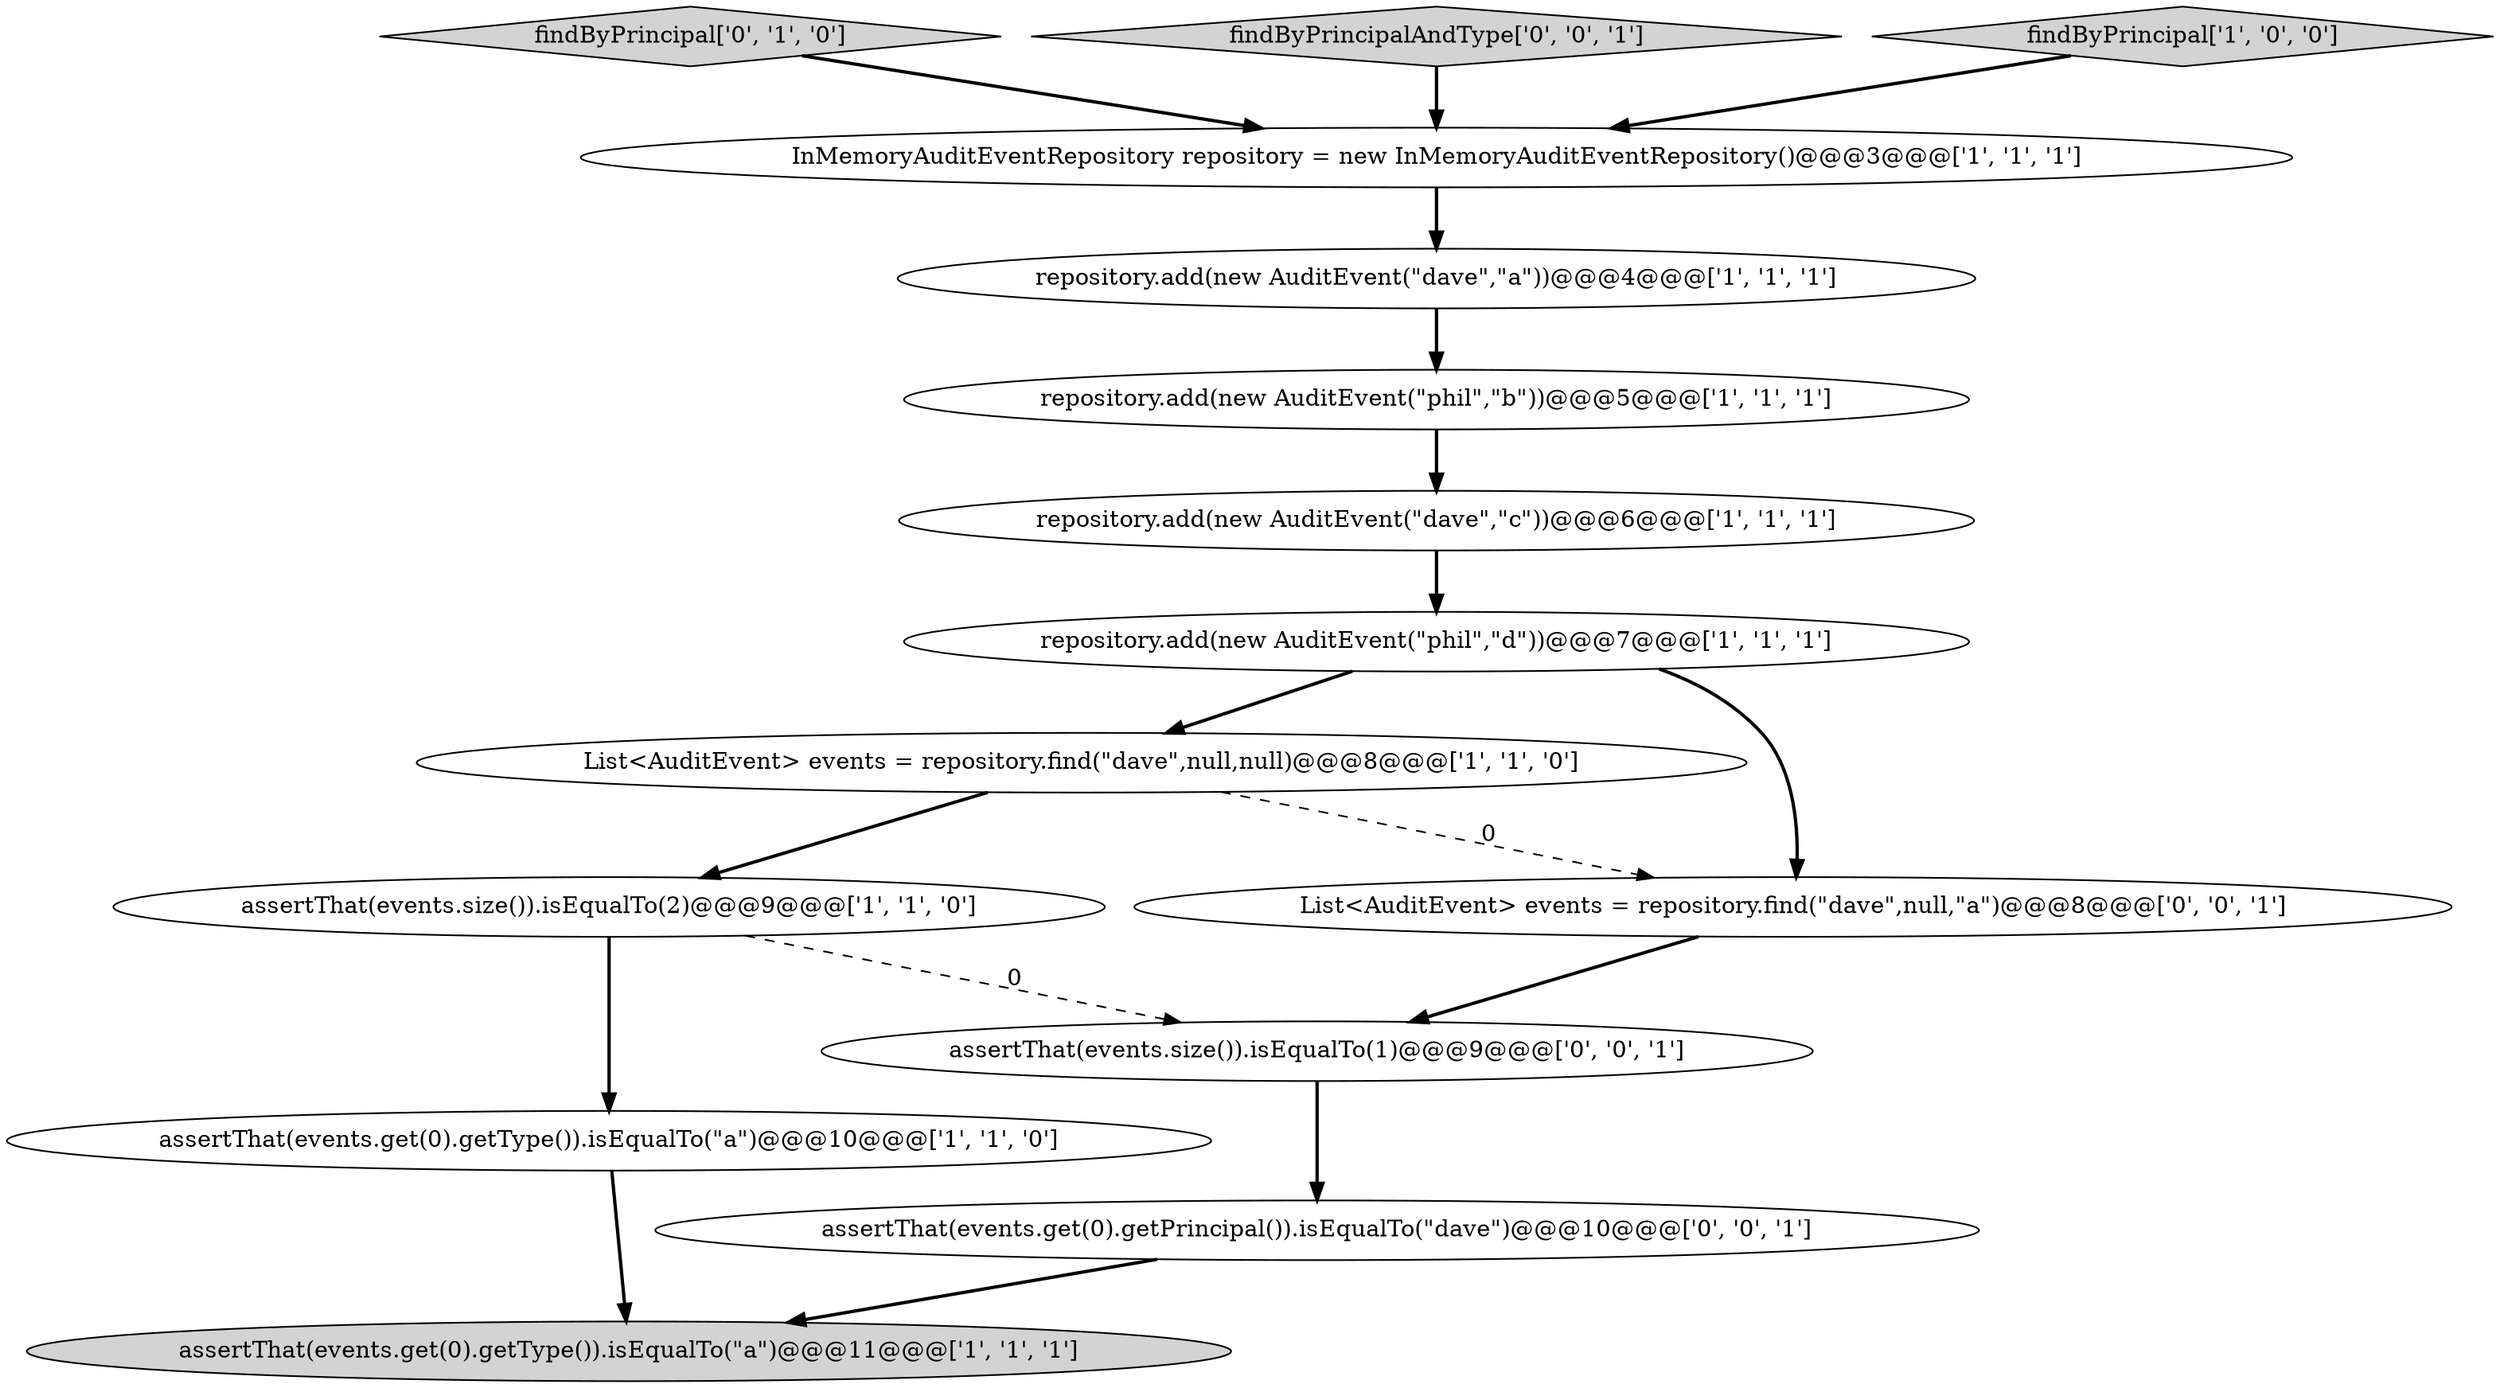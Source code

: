 digraph {
5 [style = filled, label = "InMemoryAuditEventRepository repository = new InMemoryAuditEventRepository()@@@3@@@['1', '1', '1']", fillcolor = white, shape = ellipse image = "AAA0AAABBB1BBB"];
1 [style = filled, label = "assertThat(events.get(0).getType()).isEqualTo(\"a\")@@@11@@@['1', '1', '1']", fillcolor = lightgray, shape = ellipse image = "AAA0AAABBB1BBB"];
13 [style = filled, label = "assertThat(events.get(0).getPrincipal()).isEqualTo(\"dave\")@@@10@@@['0', '0', '1']", fillcolor = white, shape = ellipse image = "AAA0AAABBB3BBB"];
3 [style = filled, label = "repository.add(new AuditEvent(\"dave\",\"c\"))@@@6@@@['1', '1', '1']", fillcolor = white, shape = ellipse image = "AAA0AAABBB1BBB"];
6 [style = filled, label = "List<AuditEvent> events = repository.find(\"dave\",null,null)@@@8@@@['1', '1', '0']", fillcolor = white, shape = ellipse image = "AAA0AAABBB1BBB"];
2 [style = filled, label = "assertThat(events.get(0).getType()).isEqualTo(\"a\")@@@10@@@['1', '1', '0']", fillcolor = white, shape = ellipse image = "AAA0AAABBB1BBB"];
10 [style = filled, label = "findByPrincipal['0', '1', '0']", fillcolor = lightgray, shape = diamond image = "AAA0AAABBB2BBB"];
14 [style = filled, label = "findByPrincipalAndType['0', '0', '1']", fillcolor = lightgray, shape = diamond image = "AAA0AAABBB3BBB"];
11 [style = filled, label = "assertThat(events.size()).isEqualTo(1)@@@9@@@['0', '0', '1']", fillcolor = white, shape = ellipse image = "AAA0AAABBB3BBB"];
12 [style = filled, label = "List<AuditEvent> events = repository.find(\"dave\",null,\"a\")@@@8@@@['0', '0', '1']", fillcolor = white, shape = ellipse image = "AAA0AAABBB3BBB"];
4 [style = filled, label = "findByPrincipal['1', '0', '0']", fillcolor = lightgray, shape = diamond image = "AAA0AAABBB1BBB"];
0 [style = filled, label = "repository.add(new AuditEvent(\"phil\",\"d\"))@@@7@@@['1', '1', '1']", fillcolor = white, shape = ellipse image = "AAA0AAABBB1BBB"];
8 [style = filled, label = "repository.add(new AuditEvent(\"dave\",\"a\"))@@@4@@@['1', '1', '1']", fillcolor = white, shape = ellipse image = "AAA0AAABBB1BBB"];
9 [style = filled, label = "assertThat(events.size()).isEqualTo(2)@@@9@@@['1', '1', '0']", fillcolor = white, shape = ellipse image = "AAA0AAABBB1BBB"];
7 [style = filled, label = "repository.add(new AuditEvent(\"phil\",\"b\"))@@@5@@@['1', '1', '1']", fillcolor = white, shape = ellipse image = "AAA0AAABBB1BBB"];
9->11 [style = dashed, label="0"];
5->8 [style = bold, label=""];
13->1 [style = bold, label=""];
0->12 [style = bold, label=""];
10->5 [style = bold, label=""];
6->9 [style = bold, label=""];
11->13 [style = bold, label=""];
0->6 [style = bold, label=""];
9->2 [style = bold, label=""];
4->5 [style = bold, label=""];
2->1 [style = bold, label=""];
6->12 [style = dashed, label="0"];
7->3 [style = bold, label=""];
3->0 [style = bold, label=""];
8->7 [style = bold, label=""];
14->5 [style = bold, label=""];
12->11 [style = bold, label=""];
}
